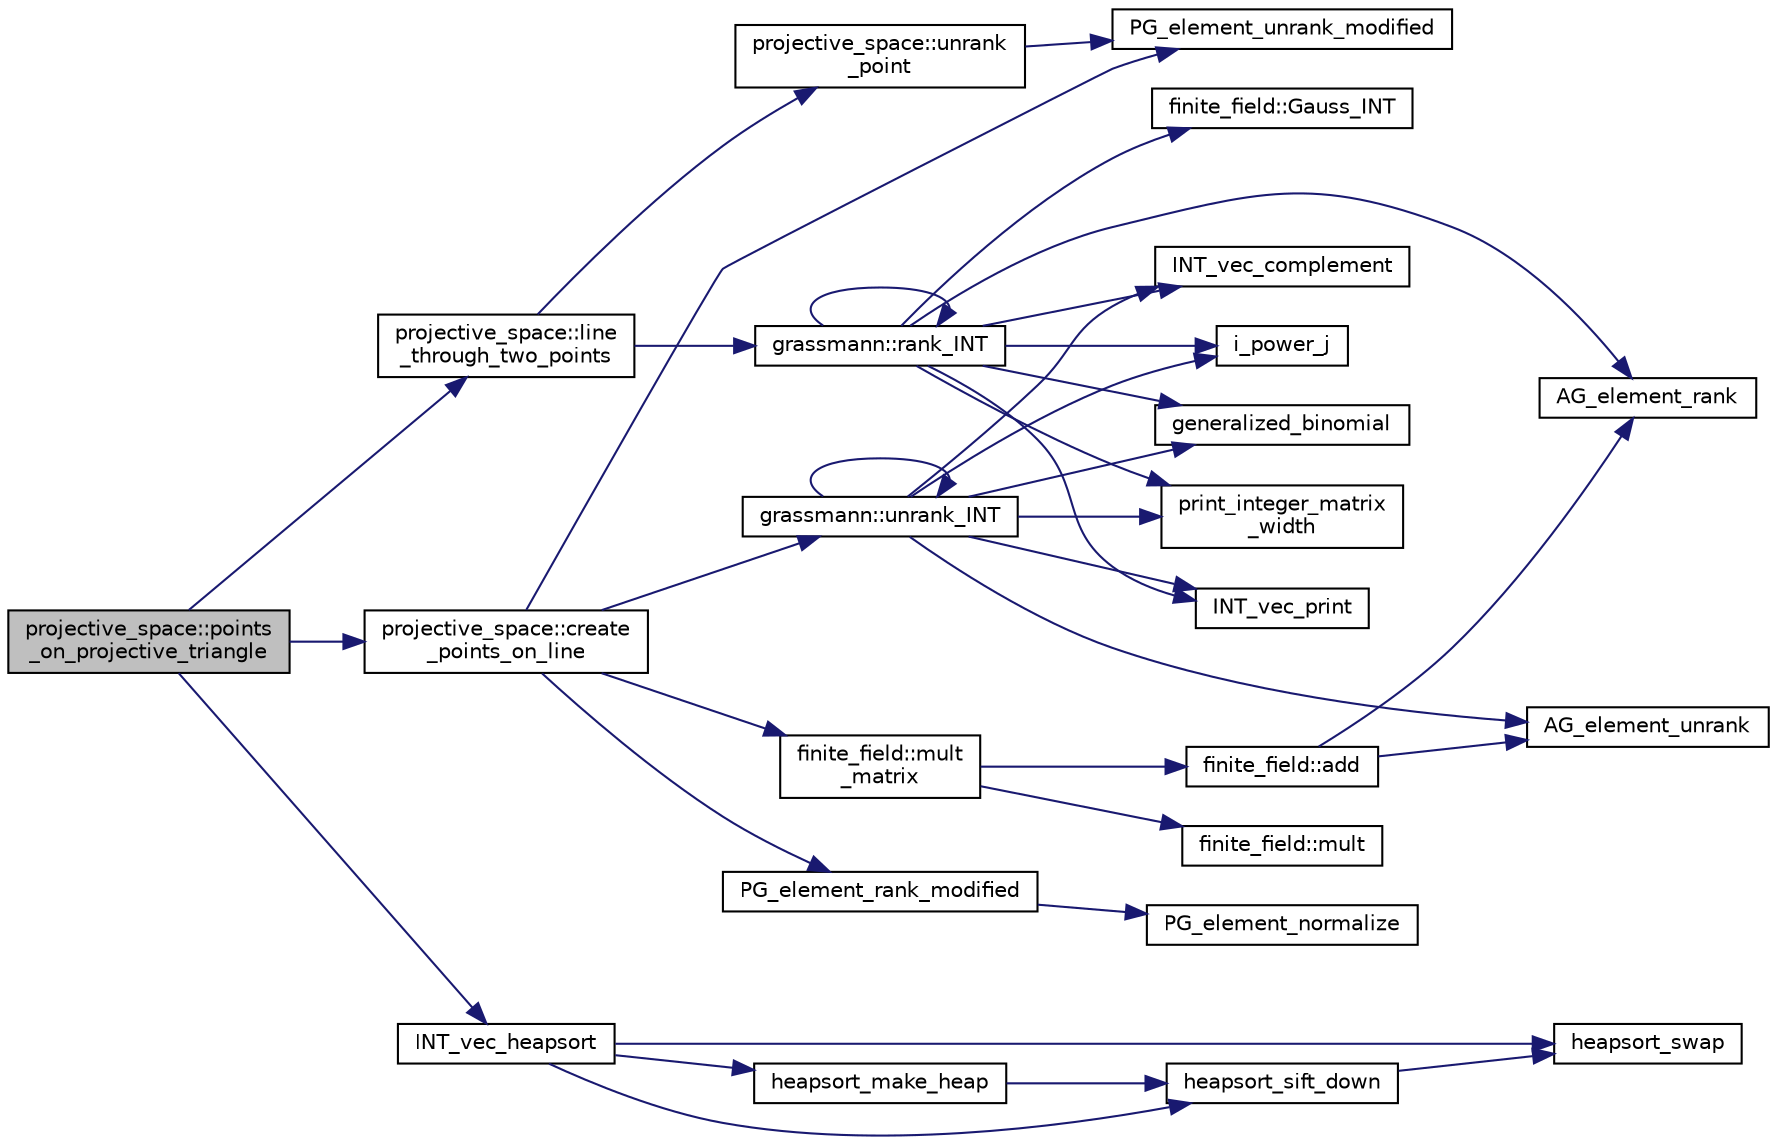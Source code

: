 digraph "projective_space::points_on_projective_triangle"
{
  edge [fontname="Helvetica",fontsize="10",labelfontname="Helvetica",labelfontsize="10"];
  node [fontname="Helvetica",fontsize="10",shape=record];
  rankdir="LR";
  Node2929 [label="projective_space::points\l_on_projective_triangle",height=0.2,width=0.4,color="black", fillcolor="grey75", style="filled", fontcolor="black"];
  Node2929 -> Node2930 [color="midnightblue",fontsize="10",style="solid",fontname="Helvetica"];
  Node2930 [label="projective_space::line\l_through_two_points",height=0.2,width=0.4,color="black", fillcolor="white", style="filled",URL="$d2/d17/classprojective__space.html#abbf3151422696b42f4c4b0b4090495d6"];
  Node2930 -> Node2931 [color="midnightblue",fontsize="10",style="solid",fontname="Helvetica"];
  Node2931 [label="projective_space::unrank\l_point",height=0.2,width=0.4,color="black", fillcolor="white", style="filled",URL="$d2/d17/classprojective__space.html#a3cb7917af4c5f1590b660d4bf907e0fa"];
  Node2931 -> Node2932 [color="midnightblue",fontsize="10",style="solid",fontname="Helvetica"];
  Node2932 [label="PG_element_unrank_modified",height=0.2,width=0.4,color="black", fillcolor="white", style="filled",URL="$d4/d67/geometry_8h.html#a83ae9b605d496f6a90345303f6efae64"];
  Node2930 -> Node2933 [color="midnightblue",fontsize="10",style="solid",fontname="Helvetica"];
  Node2933 [label="grassmann::rank_INT",height=0.2,width=0.4,color="black", fillcolor="white", style="filled",URL="$df/d02/classgrassmann.html#a1fa95ce7ecebd48b04c7a0dc75491184"];
  Node2933 -> Node2934 [color="midnightblue",fontsize="10",style="solid",fontname="Helvetica"];
  Node2934 [label="print_integer_matrix\l_width",height=0.2,width=0.4,color="black", fillcolor="white", style="filled",URL="$d5/db4/io__and__os_8h.html#aa78f3e73fc2179251bd15adbcc31573f"];
  Node2933 -> Node2935 [color="midnightblue",fontsize="10",style="solid",fontname="Helvetica"];
  Node2935 [label="finite_field::Gauss_INT",height=0.2,width=0.4,color="black", fillcolor="white", style="filled",URL="$df/d5a/classfinite__field.html#adb676d2e80341b53751326e3a58beb11"];
  Node2933 -> Node2936 [color="midnightblue",fontsize="10",style="solid",fontname="Helvetica"];
  Node2936 [label="INT_vec_print",height=0.2,width=0.4,color="black", fillcolor="white", style="filled",URL="$df/dbf/sajeeb_8_c.html#a79a5901af0b47dd0d694109543c027fe"];
  Node2933 -> Node2937 [color="midnightblue",fontsize="10",style="solid",fontname="Helvetica"];
  Node2937 [label="INT_vec_complement",height=0.2,width=0.4,color="black", fillcolor="white", style="filled",URL="$d5/db4/io__and__os_8h.html#a2a0a724647575fcd3090c763985eb81a"];
  Node2933 -> Node2938 [color="midnightblue",fontsize="10",style="solid",fontname="Helvetica"];
  Node2938 [label="i_power_j",height=0.2,width=0.4,color="black", fillcolor="white", style="filled",URL="$de/dc5/algebra__and__number__theory_8h.html#a39b321523e8957d701618bb5cac542b5"];
  Node2933 -> Node2939 [color="midnightblue",fontsize="10",style="solid",fontname="Helvetica"];
  Node2939 [label="generalized_binomial",height=0.2,width=0.4,color="black", fillcolor="white", style="filled",URL="$d2/d7c/combinatorics_8_c.html#a24762dc22e45175d18ec1ec1d2556ae8"];
  Node2933 -> Node2933 [color="midnightblue",fontsize="10",style="solid",fontname="Helvetica"];
  Node2933 -> Node2940 [color="midnightblue",fontsize="10",style="solid",fontname="Helvetica"];
  Node2940 [label="AG_element_rank",height=0.2,width=0.4,color="black", fillcolor="white", style="filled",URL="$d4/d67/geometry_8h.html#ab2ac908d07dd8038fd996e26bdc75c17"];
  Node2929 -> Node2941 [color="midnightblue",fontsize="10",style="solid",fontname="Helvetica"];
  Node2941 [label="projective_space::create\l_points_on_line",height=0.2,width=0.4,color="black", fillcolor="white", style="filled",URL="$d2/d17/classprojective__space.html#ab1b2ffcefe646e6d9d9ae435dfedd29e"];
  Node2941 -> Node2942 [color="midnightblue",fontsize="10",style="solid",fontname="Helvetica"];
  Node2942 [label="grassmann::unrank_INT",height=0.2,width=0.4,color="black", fillcolor="white", style="filled",URL="$df/d02/classgrassmann.html#a32079405b95a6da2ba1420567d762d64"];
  Node2942 -> Node2939 [color="midnightblue",fontsize="10",style="solid",fontname="Helvetica"];
  Node2942 -> Node2938 [color="midnightblue",fontsize="10",style="solid",fontname="Helvetica"];
  Node2942 -> Node2943 [color="midnightblue",fontsize="10",style="solid",fontname="Helvetica"];
  Node2943 [label="AG_element_unrank",height=0.2,width=0.4,color="black", fillcolor="white", style="filled",URL="$d4/d67/geometry_8h.html#a4a33b86c87b2879b97cfa1327abe2885"];
  Node2942 -> Node2936 [color="midnightblue",fontsize="10",style="solid",fontname="Helvetica"];
  Node2942 -> Node2942 [color="midnightblue",fontsize="10",style="solid",fontname="Helvetica"];
  Node2942 -> Node2937 [color="midnightblue",fontsize="10",style="solid",fontname="Helvetica"];
  Node2942 -> Node2934 [color="midnightblue",fontsize="10",style="solid",fontname="Helvetica"];
  Node2941 -> Node2932 [color="midnightblue",fontsize="10",style="solid",fontname="Helvetica"];
  Node2941 -> Node2944 [color="midnightblue",fontsize="10",style="solid",fontname="Helvetica"];
  Node2944 [label="finite_field::mult\l_matrix",height=0.2,width=0.4,color="black", fillcolor="white", style="filled",URL="$df/d5a/classfinite__field.html#a48517f15dfd7b21c37e0975855f1ada2"];
  Node2944 -> Node2945 [color="midnightblue",fontsize="10",style="solid",fontname="Helvetica"];
  Node2945 [label="finite_field::add",height=0.2,width=0.4,color="black", fillcolor="white", style="filled",URL="$df/d5a/classfinite__field.html#a8f12328a27500f3c7be0c849ebbc9d14"];
  Node2945 -> Node2943 [color="midnightblue",fontsize="10",style="solid",fontname="Helvetica"];
  Node2945 -> Node2940 [color="midnightblue",fontsize="10",style="solid",fontname="Helvetica"];
  Node2944 -> Node2946 [color="midnightblue",fontsize="10",style="solid",fontname="Helvetica"];
  Node2946 [label="finite_field::mult",height=0.2,width=0.4,color="black", fillcolor="white", style="filled",URL="$df/d5a/classfinite__field.html#a24fb5917aa6d4d656fd855b7f44a13b0"];
  Node2941 -> Node2947 [color="midnightblue",fontsize="10",style="solid",fontname="Helvetica"];
  Node2947 [label="PG_element_rank_modified",height=0.2,width=0.4,color="black", fillcolor="white", style="filled",URL="$d4/d67/geometry_8h.html#a9cd1a8bf5b88a038e33862f6c2c3dd36"];
  Node2947 -> Node2948 [color="midnightblue",fontsize="10",style="solid",fontname="Helvetica"];
  Node2948 [label="PG_element_normalize",height=0.2,width=0.4,color="black", fillcolor="white", style="filled",URL="$df/de4/projective_8_c.html#a5a4c3c1158bad6bab0d786c616bd0996"];
  Node2929 -> Node2949 [color="midnightblue",fontsize="10",style="solid",fontname="Helvetica"];
  Node2949 [label="INT_vec_heapsort",height=0.2,width=0.4,color="black", fillcolor="white", style="filled",URL="$d5/de2/foundations_2data__structures_2data__structures_8h.html#a3590ad9987f801fbfc94634300182f39"];
  Node2949 -> Node2950 [color="midnightblue",fontsize="10",style="solid",fontname="Helvetica"];
  Node2950 [label="heapsort_make_heap",height=0.2,width=0.4,color="black", fillcolor="white", style="filled",URL="$d4/dd7/sorting_8_c.html#a42f24453d7d77eeb1338ebd1a13cfdbb"];
  Node2950 -> Node2951 [color="midnightblue",fontsize="10",style="solid",fontname="Helvetica"];
  Node2951 [label="heapsort_sift_down",height=0.2,width=0.4,color="black", fillcolor="white", style="filled",URL="$d4/dd7/sorting_8_c.html#a65cbb1a6a3f01f511673705437ddc18b"];
  Node2951 -> Node2952 [color="midnightblue",fontsize="10",style="solid",fontname="Helvetica"];
  Node2952 [label="heapsort_swap",height=0.2,width=0.4,color="black", fillcolor="white", style="filled",URL="$d4/dd7/sorting_8_c.html#a8f048362e6065297b19b6975bcbbfcc6"];
  Node2949 -> Node2952 [color="midnightblue",fontsize="10",style="solid",fontname="Helvetica"];
  Node2949 -> Node2951 [color="midnightblue",fontsize="10",style="solid",fontname="Helvetica"];
}
